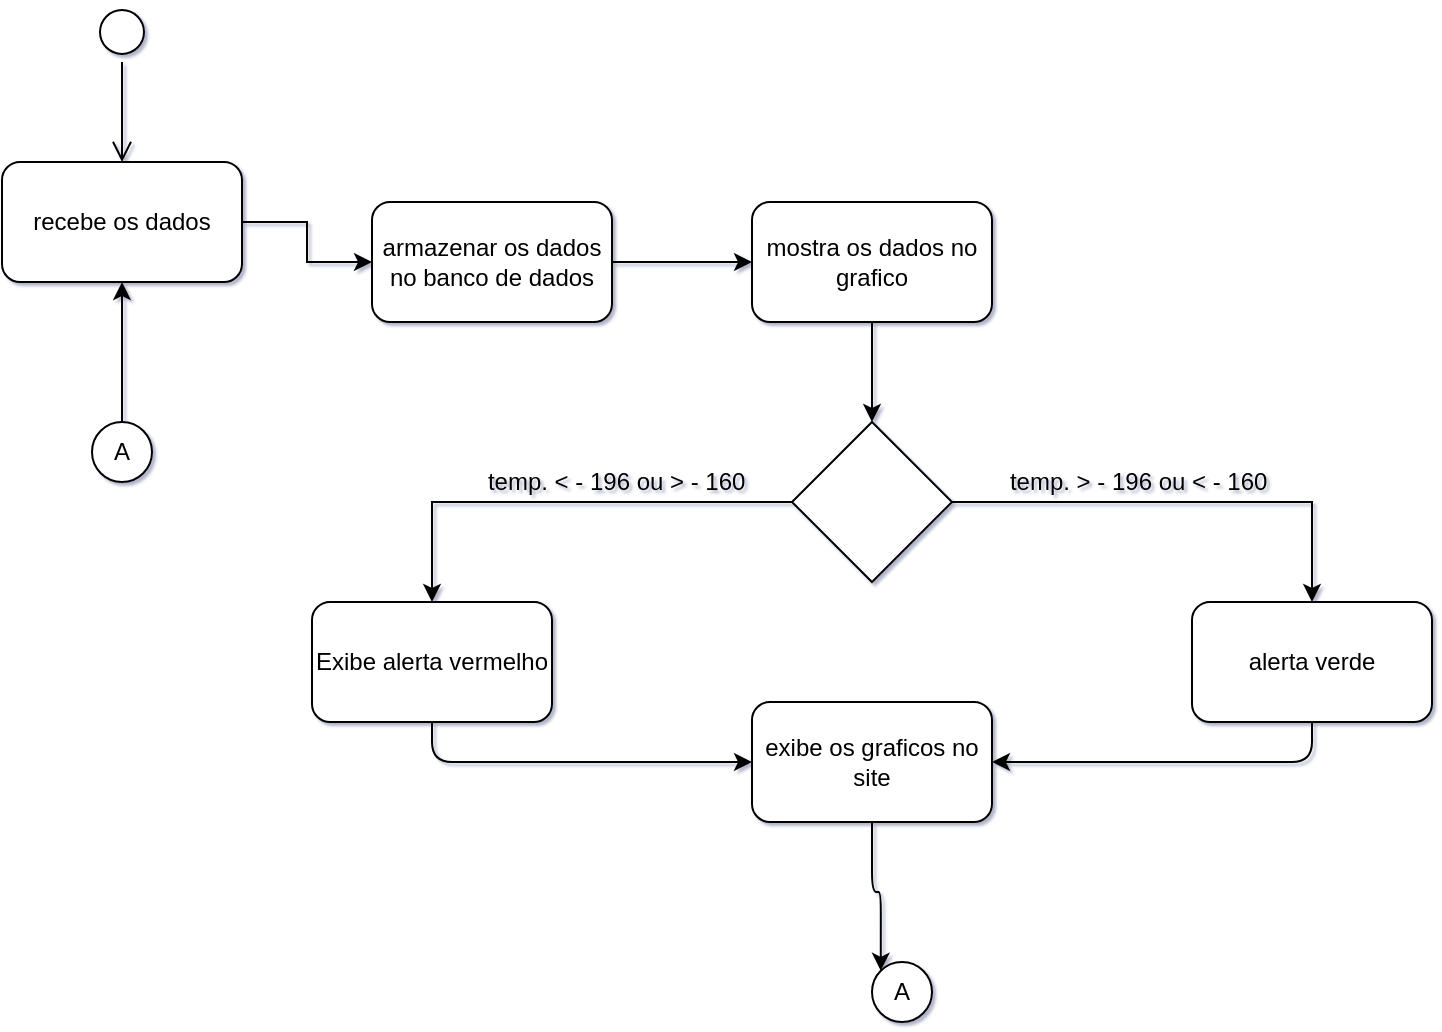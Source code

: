 <mxfile version="13.6.10" type="device"><diagram id="eAhuX54yLqWEg6oDOKmd" name="Page-1"><mxGraphModel dx="868" dy="482" grid="1" gridSize="10" guides="1" tooltips="1" connect="1" arrows="1" fold="1" page="1" pageScale="1" pageWidth="827" pageHeight="1169" math="0" shadow="1"><root><mxCell id="0"/><mxCell id="1" parent="0"/><mxCell id="kUYaWaJ6eI2rdG2f79KQ-1" value="" style="ellipse;html=1;shape=startState;" vertex="1" parent="1"><mxGeometry x="120" y="20" width="30" height="30" as="geometry"/></mxCell><mxCell id="kUYaWaJ6eI2rdG2f79KQ-2" value="" style="edgeStyle=orthogonalEdgeStyle;html=1;verticalAlign=bottom;endArrow=open;endSize=8;" edge="1" source="kUYaWaJ6eI2rdG2f79KQ-1" parent="1" target="kUYaWaJ6eI2rdG2f79KQ-3"><mxGeometry relative="1" as="geometry"><mxPoint x="135" y="110" as="targetPoint"/></mxGeometry></mxCell><mxCell id="kUYaWaJ6eI2rdG2f79KQ-5" style="edgeStyle=orthogonalEdgeStyle;rounded=0;orthogonalLoop=1;jettySize=auto;html=1;exitX=1;exitY=0.5;exitDx=0;exitDy=0;" edge="1" parent="1" source="kUYaWaJ6eI2rdG2f79KQ-3" target="kUYaWaJ6eI2rdG2f79KQ-4"><mxGeometry relative="1" as="geometry"/></mxCell><mxCell id="kUYaWaJ6eI2rdG2f79KQ-3" value="recebe os dados" style="rounded=1;whiteSpace=wrap;html=1;" vertex="1" parent="1"><mxGeometry x="75" y="100" width="120" height="60" as="geometry"/></mxCell><mxCell id="kUYaWaJ6eI2rdG2f79KQ-8" style="edgeStyle=orthogonalEdgeStyle;rounded=0;orthogonalLoop=1;jettySize=auto;html=1;exitX=1;exitY=0.5;exitDx=0;exitDy=0;" edge="1" parent="1" source="kUYaWaJ6eI2rdG2f79KQ-4" target="kUYaWaJ6eI2rdG2f79KQ-7"><mxGeometry relative="1" as="geometry"/></mxCell><mxCell id="kUYaWaJ6eI2rdG2f79KQ-4" value="armazenar os dados no banco de dados" style="rounded=1;whiteSpace=wrap;html=1;" vertex="1" parent="1"><mxGeometry x="260" y="120" width="120" height="60" as="geometry"/></mxCell><mxCell id="kUYaWaJ6eI2rdG2f79KQ-11" style="edgeStyle=orthogonalEdgeStyle;rounded=0;orthogonalLoop=1;jettySize=auto;html=1;exitX=0.5;exitY=1;exitDx=0;exitDy=0;" edge="1" parent="1" source="kUYaWaJ6eI2rdG2f79KQ-7" target="kUYaWaJ6eI2rdG2f79KQ-10"><mxGeometry relative="1" as="geometry"/></mxCell><mxCell id="kUYaWaJ6eI2rdG2f79KQ-7" value="mostra os dados no grafico" style="rounded=1;whiteSpace=wrap;html=1;" vertex="1" parent="1"><mxGeometry x="450" y="120" width="120" height="60" as="geometry"/></mxCell><mxCell id="kUYaWaJ6eI2rdG2f79KQ-12" style="edgeStyle=orthogonalEdgeStyle;rounded=0;orthogonalLoop=1;jettySize=auto;html=1;exitX=0;exitY=0.5;exitDx=0;exitDy=0;" edge="1" parent="1" source="kUYaWaJ6eI2rdG2f79KQ-10" target="kUYaWaJ6eI2rdG2f79KQ-16"><mxGeometry relative="1" as="geometry"><mxPoint x="250" y="270" as="targetPoint"/><Array as="points"><mxPoint x="300" y="270"/><mxPoint x="300" y="270"/></Array></mxGeometry></mxCell><mxCell id="kUYaWaJ6eI2rdG2f79KQ-13" style="edgeStyle=orthogonalEdgeStyle;rounded=0;orthogonalLoop=1;jettySize=auto;html=1;exitX=1;exitY=0.5;exitDx=0;exitDy=0;" edge="1" parent="1" source="kUYaWaJ6eI2rdG2f79KQ-10" target="kUYaWaJ6eI2rdG2f79KQ-17"><mxGeometry relative="1" as="geometry"><mxPoint x="730" y="270" as="targetPoint"/></mxGeometry></mxCell><mxCell id="kUYaWaJ6eI2rdG2f79KQ-10" value="" style="rhombus;whiteSpace=wrap;html=1;" vertex="1" parent="1"><mxGeometry x="470" y="230" width="80" height="80" as="geometry"/></mxCell><mxCell id="kUYaWaJ6eI2rdG2f79KQ-14" value="temp. &amp;lt; - 196 ou &amp;gt; - 160&amp;nbsp;" style="text;html=1;strokeColor=none;fillColor=none;align=center;verticalAlign=middle;whiteSpace=wrap;rounded=0;" vertex="1" parent="1"><mxGeometry x="309" y="250" width="150" height="20" as="geometry"/></mxCell><mxCell id="kUYaWaJ6eI2rdG2f79KQ-15" value="temp. &amp;gt; - 196 ou &amp;lt; - 160&amp;nbsp;" style="text;html=1;strokeColor=none;fillColor=none;align=center;verticalAlign=middle;whiteSpace=wrap;rounded=0;" vertex="1" parent="1"><mxGeometry x="570" y="250" width="150" height="20" as="geometry"/></mxCell><mxCell id="kUYaWaJ6eI2rdG2f79KQ-19" style="edgeStyle=orthogonalEdgeStyle;curved=0;rounded=1;sketch=0;orthogonalLoop=1;jettySize=auto;html=1;exitX=0.5;exitY=1;exitDx=0;exitDy=0;" edge="1" parent="1" source="kUYaWaJ6eI2rdG2f79KQ-16" target="kUYaWaJ6eI2rdG2f79KQ-18"><mxGeometry relative="1" as="geometry"/></mxCell><mxCell id="kUYaWaJ6eI2rdG2f79KQ-16" value="Exibe alerta vermelho" style="rounded=1;whiteSpace=wrap;html=1;" vertex="1" parent="1"><mxGeometry x="230" y="320" width="120" height="60" as="geometry"/></mxCell><mxCell id="kUYaWaJ6eI2rdG2f79KQ-20" style="edgeStyle=orthogonalEdgeStyle;curved=0;rounded=1;sketch=0;orthogonalLoop=1;jettySize=auto;html=1;exitX=0.5;exitY=1;exitDx=0;exitDy=0;entryX=1;entryY=0.5;entryDx=0;entryDy=0;" edge="1" parent="1" source="kUYaWaJ6eI2rdG2f79KQ-17" target="kUYaWaJ6eI2rdG2f79KQ-18"><mxGeometry relative="1" as="geometry"/></mxCell><mxCell id="kUYaWaJ6eI2rdG2f79KQ-17" value="alerta verde" style="rounded=1;whiteSpace=wrap;html=1;sketch=0;" vertex="1" parent="1"><mxGeometry x="670" y="320" width="120" height="60" as="geometry"/></mxCell><mxCell id="kUYaWaJ6eI2rdG2f79KQ-21" style="edgeStyle=orthogonalEdgeStyle;curved=0;rounded=1;sketch=0;orthogonalLoop=1;jettySize=auto;html=1;exitX=0.5;exitY=1;exitDx=0;exitDy=0;entryX=0;entryY=0;entryDx=0;entryDy=0;" edge="1" parent="1" source="kUYaWaJ6eI2rdG2f79KQ-18" target="kUYaWaJ6eI2rdG2f79KQ-22"><mxGeometry relative="1" as="geometry"><mxPoint x="510" y="500" as="targetPoint"/></mxGeometry></mxCell><mxCell id="kUYaWaJ6eI2rdG2f79KQ-18" value="exibe os graficos no site&lt;br&gt;" style="rounded=1;whiteSpace=wrap;html=1;sketch=0;" vertex="1" parent="1"><mxGeometry x="450" y="370" width="120" height="60" as="geometry"/></mxCell><mxCell id="kUYaWaJ6eI2rdG2f79KQ-22" value="A" style="ellipse;whiteSpace=wrap;html=1;aspect=fixed;rounded=0;sketch=0;" vertex="1" parent="1"><mxGeometry x="510" y="500" width="30" height="30" as="geometry"/></mxCell><mxCell id="kUYaWaJ6eI2rdG2f79KQ-24" style="edgeStyle=orthogonalEdgeStyle;curved=0;rounded=1;sketch=0;orthogonalLoop=1;jettySize=auto;html=1;exitX=0.5;exitY=0;exitDx=0;exitDy=0;" edge="1" parent="1" source="kUYaWaJ6eI2rdG2f79KQ-23" target="kUYaWaJ6eI2rdG2f79KQ-3"><mxGeometry relative="1" as="geometry"/></mxCell><mxCell id="kUYaWaJ6eI2rdG2f79KQ-23" value="A" style="ellipse;whiteSpace=wrap;html=1;aspect=fixed;rounded=0;sketch=0;" vertex="1" parent="1"><mxGeometry x="120" y="230" width="30" height="30" as="geometry"/></mxCell></root></mxGraphModel></diagram></mxfile>